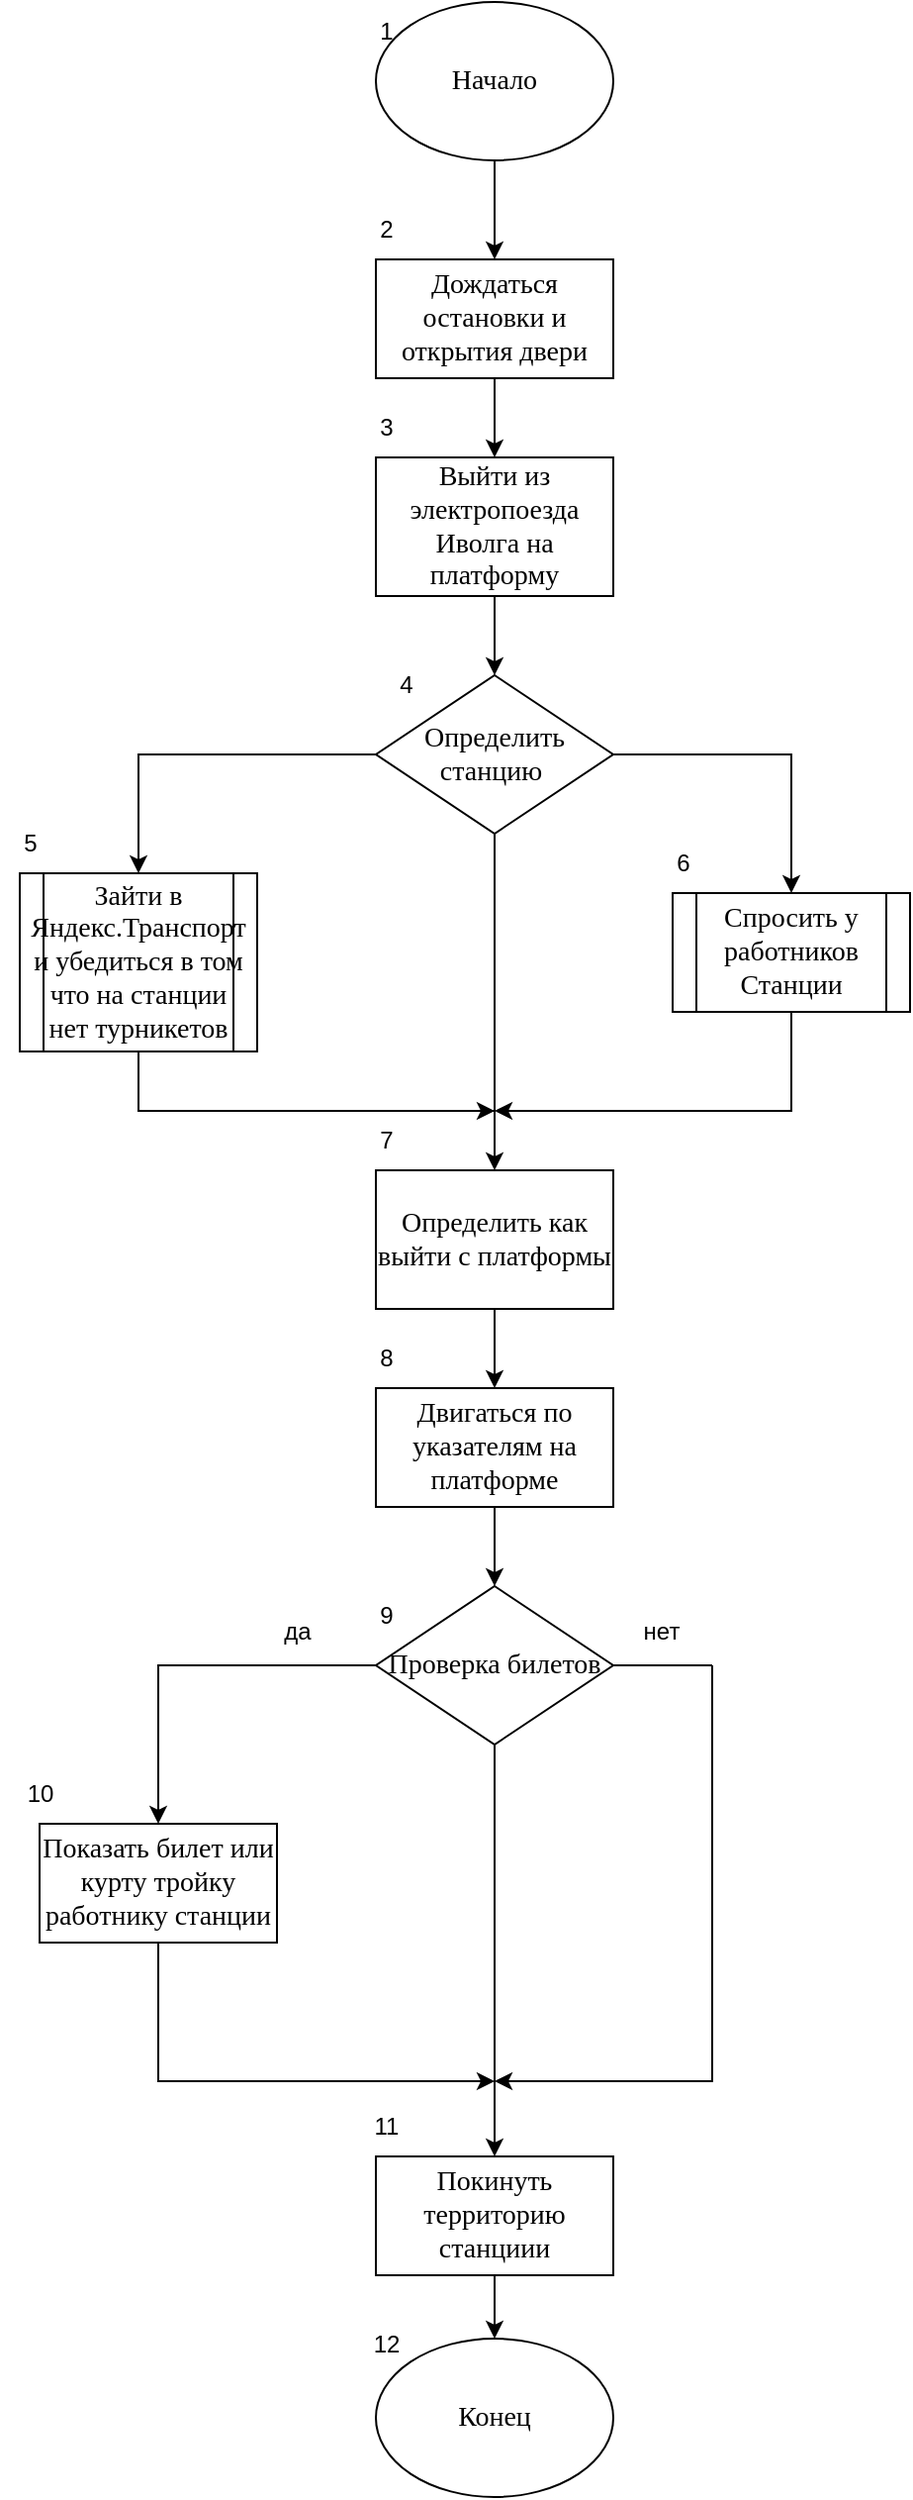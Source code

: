<mxfile version="24.8.1">
  <diagram id="C5RBs43oDa-KdzZeNtuy" name="Page-1">
    <mxGraphModel dx="1386" dy="791" grid="1" gridSize="10" guides="1" tooltips="1" connect="1" arrows="1" fold="1" page="1" pageScale="1" pageWidth="827" pageHeight="1169" math="0" shadow="0">
      <root>
        <mxCell id="WIyWlLk6GJQsqaUBKTNV-0" />
        <mxCell id="WIyWlLk6GJQsqaUBKTNV-1" parent="WIyWlLk6GJQsqaUBKTNV-0" />
        <mxCell id="6FtQ0NEpOTjjmDlWQAY3-68" style="edgeStyle=orthogonalEdgeStyle;rounded=0;orthogonalLoop=1;jettySize=auto;html=1;exitX=0.5;exitY=1;exitDx=0;exitDy=0;entryX=0.5;entryY=0;entryDx=0;entryDy=0;" parent="WIyWlLk6GJQsqaUBKTNV-1" source="6FtQ0NEpOTjjmDlWQAY3-0" target="6FtQ0NEpOTjjmDlWQAY3-9" edge="1">
          <mxGeometry relative="1" as="geometry" />
        </mxCell>
        <mxCell id="6FtQ0NEpOTjjmDlWQAY3-0" value="&lt;font style=&quot;font-size: 14px;&quot; face=&quot;Times New Roman&quot;&gt;Начало&lt;/font&gt;" style="ellipse;whiteSpace=wrap;html=1;" parent="WIyWlLk6GJQsqaUBKTNV-1" vertex="1">
          <mxGeometry x="350" y="120" width="120" height="80" as="geometry" />
        </mxCell>
        <mxCell id="6FtQ0NEpOTjjmDlWQAY3-62" style="edgeStyle=orthogonalEdgeStyle;rounded=0;orthogonalLoop=1;jettySize=auto;html=1;exitX=0.5;exitY=1;exitDx=0;exitDy=0;" parent="WIyWlLk6GJQsqaUBKTNV-1" source="6FtQ0NEpOTjjmDlWQAY3-9" target="6FtQ0NEpOTjjmDlWQAY3-7" edge="1">
          <mxGeometry relative="1" as="geometry" />
        </mxCell>
        <mxCell id="6FtQ0NEpOTjjmDlWQAY3-9" value="&lt;font style=&quot;font-size: 14px;&quot; face=&quot;Times New Roman&quot;&gt;Дождаться остановки и открытия двери&lt;/font&gt;" style="rounded=0;whiteSpace=wrap;html=1;" parent="WIyWlLk6GJQsqaUBKTNV-1" vertex="1">
          <mxGeometry x="350" y="250" width="120" height="60" as="geometry" />
        </mxCell>
        <mxCell id="iYVf6Ag76IgEJi_-VFve-24" style="edgeStyle=orthogonalEdgeStyle;rounded=0;orthogonalLoop=1;jettySize=auto;html=1;exitX=0.5;exitY=1;exitDx=0;exitDy=0;" edge="1" parent="WIyWlLk6GJQsqaUBKTNV-1" source="6FtQ0NEpOTjjmDlWQAY3-20" target="6FtQ0NEpOTjjmDlWQAY3-28">
          <mxGeometry relative="1" as="geometry" />
        </mxCell>
        <mxCell id="6FtQ0NEpOTjjmDlWQAY3-20" value="&lt;font style=&quot;font-size: 14px;&quot; face=&quot;Times New Roman&quot;&gt;Определить как выйти с платформы&lt;/font&gt;" style="rounded=0;whiteSpace=wrap;html=1;" parent="WIyWlLk6GJQsqaUBKTNV-1" vertex="1">
          <mxGeometry x="350" y="710" width="120" height="70" as="geometry" />
        </mxCell>
        <mxCell id="iYVf6Ag76IgEJi_-VFve-19" style="edgeStyle=orthogonalEdgeStyle;rounded=0;orthogonalLoop=1;jettySize=auto;html=1;exitX=0;exitY=0.5;exitDx=0;exitDy=0;" edge="1" parent="WIyWlLk6GJQsqaUBKTNV-1" source="6FtQ0NEpOTjjmDlWQAY3-23" target="iYVf6Ag76IgEJi_-VFve-14">
          <mxGeometry relative="1" as="geometry" />
        </mxCell>
        <mxCell id="iYVf6Ag76IgEJi_-VFve-20" style="edgeStyle=orthogonalEdgeStyle;rounded=0;orthogonalLoop=1;jettySize=auto;html=1;exitX=1;exitY=0.5;exitDx=0;exitDy=0;" edge="1" parent="WIyWlLk6GJQsqaUBKTNV-1" source="6FtQ0NEpOTjjmDlWQAY3-23" target="iYVf6Ag76IgEJi_-VFve-15">
          <mxGeometry relative="1" as="geometry" />
        </mxCell>
        <mxCell id="iYVf6Ag76IgEJi_-VFve-21" style="edgeStyle=orthogonalEdgeStyle;rounded=0;orthogonalLoop=1;jettySize=auto;html=1;exitX=0.5;exitY=1;exitDx=0;exitDy=0;" edge="1" parent="WIyWlLk6GJQsqaUBKTNV-1" source="6FtQ0NEpOTjjmDlWQAY3-23" target="6FtQ0NEpOTjjmDlWQAY3-20">
          <mxGeometry relative="1" as="geometry">
            <Array as="points">
              <mxPoint x="410" y="540" />
            </Array>
          </mxGeometry>
        </mxCell>
        <mxCell id="6FtQ0NEpOTjjmDlWQAY3-23" value="&lt;font style=&quot;font-size: 14px;&quot; face=&quot;Times New Roman&quot;&gt;Определить станцию&amp;nbsp;&lt;/font&gt;" style="rhombus;whiteSpace=wrap;html=1;" parent="WIyWlLk6GJQsqaUBKTNV-1" vertex="1">
          <mxGeometry x="350" y="460" width="120" height="80" as="geometry" />
        </mxCell>
        <mxCell id="iYVf6Ag76IgEJi_-VFve-25" style="edgeStyle=orthogonalEdgeStyle;rounded=0;orthogonalLoop=1;jettySize=auto;html=1;exitX=0.5;exitY=1;exitDx=0;exitDy=0;" edge="1" parent="WIyWlLk6GJQsqaUBKTNV-1" source="6FtQ0NEpOTjjmDlWQAY3-28" target="6FtQ0NEpOTjjmDlWQAY3-37">
          <mxGeometry relative="1" as="geometry" />
        </mxCell>
        <mxCell id="6FtQ0NEpOTjjmDlWQAY3-28" value="&lt;font style=&quot;font-size: 14px;&quot; face=&quot;Times New Roman&quot;&gt;Двигаться по указателям на платформе&lt;/font&gt;" style="rounded=0;whiteSpace=wrap;html=1;" parent="WIyWlLk6GJQsqaUBKTNV-1" vertex="1">
          <mxGeometry x="350" y="820" width="120" height="60" as="geometry" />
        </mxCell>
        <mxCell id="iYVf6Ag76IgEJi_-VFve-1" style="edgeStyle=orthogonalEdgeStyle;rounded=0;orthogonalLoop=1;jettySize=auto;html=1;exitX=0;exitY=0.5;exitDx=0;exitDy=0;" edge="1" parent="WIyWlLk6GJQsqaUBKTNV-1" source="6FtQ0NEpOTjjmDlWQAY3-37" target="6FtQ0NEpOTjjmDlWQAY3-40">
          <mxGeometry relative="1" as="geometry" />
        </mxCell>
        <mxCell id="iYVf6Ag76IgEJi_-VFve-4" style="edgeStyle=orthogonalEdgeStyle;rounded=0;orthogonalLoop=1;jettySize=auto;html=1;exitX=0.5;exitY=1;exitDx=0;exitDy=0;" edge="1" parent="WIyWlLk6GJQsqaUBKTNV-1" source="6FtQ0NEpOTjjmDlWQAY3-37" target="6FtQ0NEpOTjjmDlWQAY3-44">
          <mxGeometry relative="1" as="geometry" />
        </mxCell>
        <mxCell id="6FtQ0NEpOTjjmDlWQAY3-37" value="&lt;font style=&quot;font-size: 14px;&quot; face=&quot;Times New Roman&quot;&gt;Проверка билетов&lt;/font&gt;" style="rhombus;whiteSpace=wrap;html=1;" parent="WIyWlLk6GJQsqaUBKTNV-1" vertex="1">
          <mxGeometry x="350" y="920" width="120" height="80" as="geometry" />
        </mxCell>
        <mxCell id="6FtQ0NEpOTjjmDlWQAY3-40" value="&lt;font style=&quot;font-size: 14px;&quot; face=&quot;Times New Roman&quot;&gt;Показать билет или курту тройку работнику станции&lt;/font&gt;" style="rounded=0;whiteSpace=wrap;html=1;" parent="WIyWlLk6GJQsqaUBKTNV-1" vertex="1">
          <mxGeometry x="180" y="1040" width="120" height="60" as="geometry" />
        </mxCell>
        <mxCell id="iYVf6Ag76IgEJi_-VFve-26" style="edgeStyle=orthogonalEdgeStyle;rounded=0;orthogonalLoop=1;jettySize=auto;html=1;exitX=0.5;exitY=1;exitDx=0;exitDy=0;" edge="1" parent="WIyWlLk6GJQsqaUBKTNV-1" source="6FtQ0NEpOTjjmDlWQAY3-44" target="6FtQ0NEpOTjjmDlWQAY3-71">
          <mxGeometry relative="1" as="geometry" />
        </mxCell>
        <mxCell id="6FtQ0NEpOTjjmDlWQAY3-44" value="&lt;font style=&quot;font-size: 14px;&quot; face=&quot;Times New Roman&quot;&gt;Покинуть территорию станциии&lt;/font&gt;" style="rounded=0;whiteSpace=wrap;html=1;" parent="WIyWlLk6GJQsqaUBKTNV-1" vertex="1">
          <mxGeometry x="350" y="1208" width="120" height="60" as="geometry" />
        </mxCell>
        <mxCell id="6FtQ0NEpOTjjmDlWQAY3-52" value="3" style="text;html=1;align=center;verticalAlign=middle;resizable=0;points=[];autosize=1;strokeColor=none;fillColor=none;" parent="WIyWlLk6GJQsqaUBKTNV-1" vertex="1">
          <mxGeometry x="340" y="320" width="30" height="30" as="geometry" />
        </mxCell>
        <mxCell id="6FtQ0NEpOTjjmDlWQAY3-53" value="4" style="text;html=1;align=center;verticalAlign=middle;resizable=0;points=[];autosize=1;strokeColor=none;fillColor=none;" parent="WIyWlLk6GJQsqaUBKTNV-1" vertex="1">
          <mxGeometry x="350" y="450" width="30" height="30" as="geometry" />
        </mxCell>
        <mxCell id="6FtQ0NEpOTjjmDlWQAY3-54" value="5" style="text;html=1;align=center;verticalAlign=middle;resizable=0;points=[];autosize=1;strokeColor=none;fillColor=none;" parent="WIyWlLk6GJQsqaUBKTNV-1" vertex="1">
          <mxGeometry x="160" y="530" width="30" height="30" as="geometry" />
        </mxCell>
        <mxCell id="6FtQ0NEpOTjjmDlWQAY3-55" value="6" style="text;html=1;align=center;verticalAlign=middle;resizable=0;points=[];autosize=1;strokeColor=none;fillColor=none;" parent="WIyWlLk6GJQsqaUBKTNV-1" vertex="1">
          <mxGeometry x="490" y="540" width="30" height="30" as="geometry" />
        </mxCell>
        <mxCell id="6FtQ0NEpOTjjmDlWQAY3-56" value="7" style="text;html=1;align=center;verticalAlign=middle;resizable=0;points=[];autosize=1;strokeColor=none;fillColor=none;" parent="WIyWlLk6GJQsqaUBKTNV-1" vertex="1">
          <mxGeometry x="340" y="680" width="30" height="30" as="geometry" />
        </mxCell>
        <mxCell id="6FtQ0NEpOTjjmDlWQAY3-57" value="8" style="text;html=1;align=center;verticalAlign=middle;resizable=0;points=[];autosize=1;strokeColor=none;fillColor=none;" parent="WIyWlLk6GJQsqaUBKTNV-1" vertex="1">
          <mxGeometry x="340" y="790" width="30" height="30" as="geometry" />
        </mxCell>
        <mxCell id="6FtQ0NEpOTjjmDlWQAY3-58" value="9" style="text;html=1;align=center;verticalAlign=middle;resizable=0;points=[];autosize=1;strokeColor=none;fillColor=none;" parent="WIyWlLk6GJQsqaUBKTNV-1" vertex="1">
          <mxGeometry x="340" y="920" width="30" height="30" as="geometry" />
        </mxCell>
        <mxCell id="6FtQ0NEpOTjjmDlWQAY3-59" value="10" style="text;html=1;align=center;verticalAlign=middle;resizable=0;points=[];autosize=1;strokeColor=none;fillColor=none;" parent="WIyWlLk6GJQsqaUBKTNV-1" vertex="1">
          <mxGeometry x="160" y="1010" width="40" height="30" as="geometry" />
        </mxCell>
        <mxCell id="iYVf6Ag76IgEJi_-VFve-18" style="edgeStyle=orthogonalEdgeStyle;rounded=0;orthogonalLoop=1;jettySize=auto;html=1;exitX=0.5;exitY=1;exitDx=0;exitDy=0;entryX=0.5;entryY=0;entryDx=0;entryDy=0;" edge="1" parent="WIyWlLk6GJQsqaUBKTNV-1" source="6FtQ0NEpOTjjmDlWQAY3-7" target="6FtQ0NEpOTjjmDlWQAY3-23">
          <mxGeometry relative="1" as="geometry" />
        </mxCell>
        <mxCell id="6FtQ0NEpOTjjmDlWQAY3-7" value="&lt;font style=&quot;font-size: 14px;&quot; face=&quot;Times New Roman&quot;&gt;Выйти из электропоезда Иволга на платформу&lt;/font&gt;" style="rounded=0;whiteSpace=wrap;html=1;" parent="WIyWlLk6GJQsqaUBKTNV-1" vertex="1">
          <mxGeometry x="350" y="350" width="120" height="70" as="geometry" />
        </mxCell>
        <mxCell id="6FtQ0NEpOTjjmDlWQAY3-65" value="2" style="text;html=1;align=center;verticalAlign=middle;resizable=0;points=[];autosize=1;strokeColor=none;fillColor=none;" parent="WIyWlLk6GJQsqaUBKTNV-1" vertex="1">
          <mxGeometry x="340" y="220" width="30" height="30" as="geometry" />
        </mxCell>
        <mxCell id="6FtQ0NEpOTjjmDlWQAY3-67" value="1" style="text;html=1;align=center;verticalAlign=middle;resizable=0;points=[];autosize=1;strokeColor=none;fillColor=none;" parent="WIyWlLk6GJQsqaUBKTNV-1" vertex="1">
          <mxGeometry x="340" y="120" width="30" height="30" as="geometry" />
        </mxCell>
        <mxCell id="6FtQ0NEpOTjjmDlWQAY3-71" value="&lt;font style=&quot;font-size: 14px;&quot; face=&quot;Times New Roman&quot;&gt;Конец&lt;/font&gt;" style="ellipse;whiteSpace=wrap;html=1;" parent="WIyWlLk6GJQsqaUBKTNV-1" vertex="1">
          <mxGeometry x="350" y="1300" width="120" height="80" as="geometry" />
        </mxCell>
        <mxCell id="iYVf6Ag76IgEJi_-VFve-14" value="&lt;span style=&quot;font-family: &amp;quot;Times New Roman&amp;quot;; font-size: 14px;&quot;&gt;Зайти в Яндекс.Транспорт и убедиться в том что на станции нет турникетов&lt;/span&gt;" style="shape=process;whiteSpace=wrap;html=1;backgroundOutline=1;" vertex="1" parent="WIyWlLk6GJQsqaUBKTNV-1">
          <mxGeometry x="170" y="560" width="120" height="90" as="geometry" />
        </mxCell>
        <mxCell id="iYVf6Ag76IgEJi_-VFve-15" value="&lt;span style=&quot;font-family: &amp;quot;Times New Roman&amp;quot;; font-size: 14px;&quot;&gt;Спросить у работников Станции&lt;/span&gt;" style="shape=process;whiteSpace=wrap;html=1;backgroundOutline=1;" vertex="1" parent="WIyWlLk6GJQsqaUBKTNV-1">
          <mxGeometry x="500" y="570" width="120" height="60" as="geometry" />
        </mxCell>
        <mxCell id="iYVf6Ag76IgEJi_-VFve-27" value="11" style="text;html=1;align=center;verticalAlign=middle;resizable=0;points=[];autosize=1;strokeColor=none;fillColor=none;" vertex="1" parent="WIyWlLk6GJQsqaUBKTNV-1">
          <mxGeometry x="335" y="1178" width="40" height="30" as="geometry" />
        </mxCell>
        <mxCell id="iYVf6Ag76IgEJi_-VFve-28" value="12" style="text;html=1;align=center;verticalAlign=middle;resizable=0;points=[];autosize=1;strokeColor=none;fillColor=none;" vertex="1" parent="WIyWlLk6GJQsqaUBKTNV-1">
          <mxGeometry x="335" y="1288" width="40" height="30" as="geometry" />
        </mxCell>
        <mxCell id="iYVf6Ag76IgEJi_-VFve-38" value="" style="endArrow=none;html=1;rounded=0;exitX=0.5;exitY=1;exitDx=0;exitDy=0;" edge="1" parent="WIyWlLk6GJQsqaUBKTNV-1" source="iYVf6Ag76IgEJi_-VFve-14">
          <mxGeometry width="50" height="50" relative="1" as="geometry">
            <mxPoint x="390" y="530" as="sourcePoint" />
            <mxPoint x="410" y="680" as="targetPoint" />
            <Array as="points">
              <mxPoint x="230" y="680" />
            </Array>
          </mxGeometry>
        </mxCell>
        <mxCell id="iYVf6Ag76IgEJi_-VFve-40" value="" style="endArrow=classic;html=1;rounded=0;" edge="1" parent="WIyWlLk6GJQsqaUBKTNV-1">
          <mxGeometry width="50" height="50" relative="1" as="geometry">
            <mxPoint x="230" y="650" as="sourcePoint" />
            <mxPoint x="410" y="680" as="targetPoint" />
            <Array as="points">
              <mxPoint x="230" y="680" />
            </Array>
          </mxGeometry>
        </mxCell>
        <mxCell id="iYVf6Ag76IgEJi_-VFve-43" value="" style="endArrow=classic;html=1;rounded=0;exitX=0.5;exitY=1;exitDx=0;exitDy=0;" edge="1" parent="WIyWlLk6GJQsqaUBKTNV-1" source="iYVf6Ag76IgEJi_-VFve-15">
          <mxGeometry width="50" height="50" relative="1" as="geometry">
            <mxPoint x="390" y="530" as="sourcePoint" />
            <mxPoint x="410" y="680" as="targetPoint" />
            <Array as="points">
              <mxPoint x="560" y="680" />
            </Array>
          </mxGeometry>
        </mxCell>
        <mxCell id="iYVf6Ag76IgEJi_-VFve-45" value="" style="endArrow=classic;html=1;rounded=0;exitX=0.5;exitY=1;exitDx=0;exitDy=0;" edge="1" parent="WIyWlLk6GJQsqaUBKTNV-1" source="6FtQ0NEpOTjjmDlWQAY3-40">
          <mxGeometry width="50" height="50" relative="1" as="geometry">
            <mxPoint x="390" y="930" as="sourcePoint" />
            <mxPoint x="410" y="1170" as="targetPoint" />
            <Array as="points">
              <mxPoint x="240" y="1170" />
            </Array>
          </mxGeometry>
        </mxCell>
        <mxCell id="iYVf6Ag76IgEJi_-VFve-47" value="" style="endArrow=none;html=1;rounded=0;entryX=1;entryY=0.5;entryDx=0;entryDy=0;" edge="1" parent="WIyWlLk6GJQsqaUBKTNV-1" target="6FtQ0NEpOTjjmDlWQAY3-37">
          <mxGeometry width="50" height="50" relative="1" as="geometry">
            <mxPoint x="520" y="960" as="sourcePoint" />
            <mxPoint x="440" y="980" as="targetPoint" />
          </mxGeometry>
        </mxCell>
        <mxCell id="iYVf6Ag76IgEJi_-VFve-48" value="" style="endArrow=classic;html=1;rounded=0;" edge="1" parent="WIyWlLk6GJQsqaUBKTNV-1">
          <mxGeometry width="50" height="50" relative="1" as="geometry">
            <mxPoint x="520" y="960" as="sourcePoint" />
            <mxPoint x="410" y="1170" as="targetPoint" />
            <Array as="points">
              <mxPoint x="520" y="1170" />
            </Array>
          </mxGeometry>
        </mxCell>
        <mxCell id="iYVf6Ag76IgEJi_-VFve-49" value="нет" style="text;html=1;align=center;verticalAlign=middle;resizable=0;points=[];autosize=1;strokeColor=none;fillColor=none;" vertex="1" parent="WIyWlLk6GJQsqaUBKTNV-1">
          <mxGeometry x="474" y="928" width="40" height="30" as="geometry" />
        </mxCell>
        <mxCell id="iYVf6Ag76IgEJi_-VFve-50" value="да" style="text;html=1;align=center;verticalAlign=middle;resizable=0;points=[];autosize=1;strokeColor=none;fillColor=none;" vertex="1" parent="WIyWlLk6GJQsqaUBKTNV-1">
          <mxGeometry x="290" y="928" width="40" height="30" as="geometry" />
        </mxCell>
      </root>
    </mxGraphModel>
  </diagram>
</mxfile>
